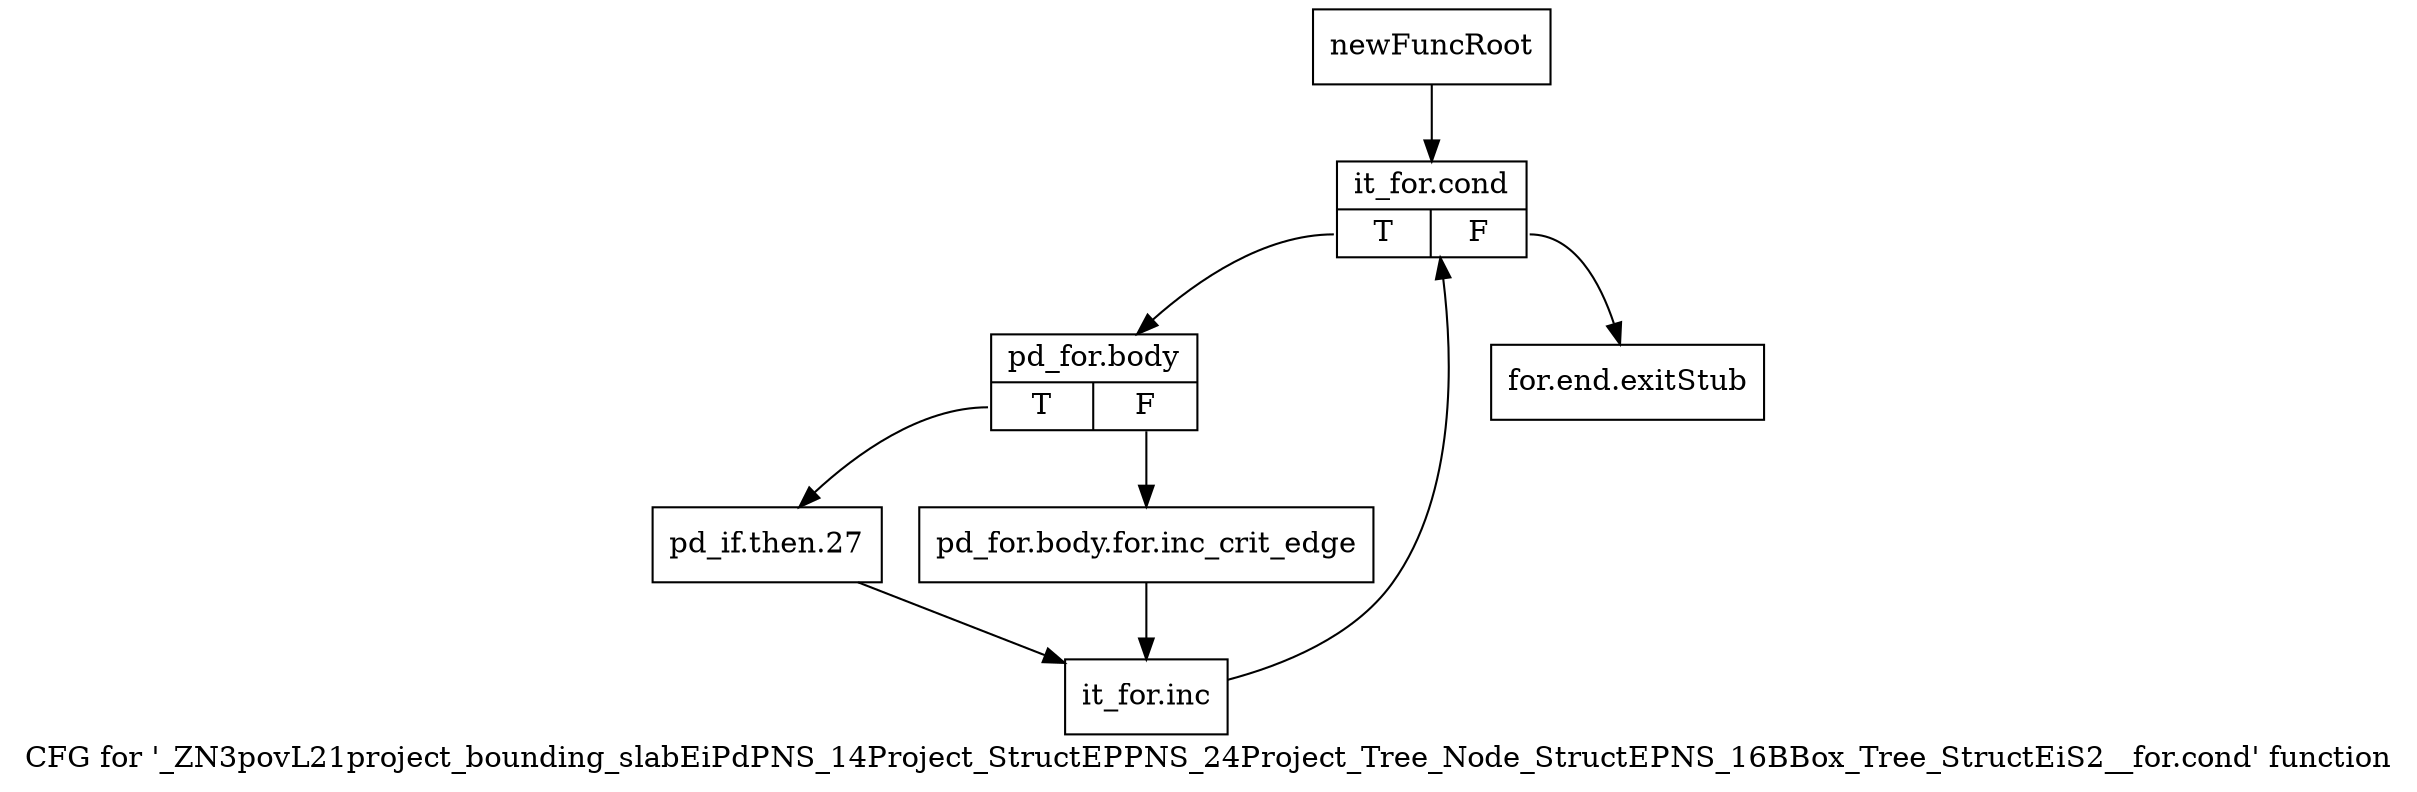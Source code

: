 digraph "CFG for '_ZN3povL21project_bounding_slabEiPdPNS_14Project_StructEPPNS_24Project_Tree_Node_StructEPNS_16BBox_Tree_StructEiS2__for.cond' function" {
	label="CFG for '_ZN3povL21project_bounding_slabEiPdPNS_14Project_StructEPPNS_24Project_Tree_Node_StructEPNS_16BBox_Tree_StructEiS2__for.cond' function";

	Node0x255b010 [shape=record,label="{newFuncRoot}"];
	Node0x255b010 -> Node0x255b0b0;
	Node0x255b060 [shape=record,label="{for.end.exitStub}"];
	Node0x255b0b0 [shape=record,label="{it_for.cond|{<s0>T|<s1>F}}"];
	Node0x255b0b0:s0 -> Node0x255b100;
	Node0x255b0b0:s1 -> Node0x255b060;
	Node0x255b100 [shape=record,label="{pd_for.body|{<s0>T|<s1>F}}"];
	Node0x255b100:s0 -> Node0x255b1a0;
	Node0x255b100:s1 -> Node0x255b150;
	Node0x255b150 [shape=record,label="{pd_for.body.for.inc_crit_edge}"];
	Node0x255b150 -> Node0x255b1f0;
	Node0x255b1a0 [shape=record,label="{pd_if.then.27}"];
	Node0x255b1a0 -> Node0x255b1f0;
	Node0x255b1f0 [shape=record,label="{it_for.inc}"];
	Node0x255b1f0 -> Node0x255b0b0;
}
